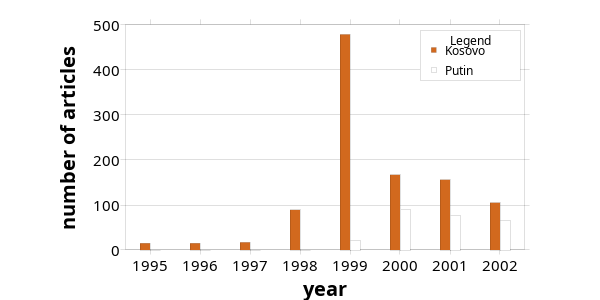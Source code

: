 @startjcckit(600,300)
data/common/x = 1995 1996 1997 1998 1999 2000 2001 2002 
data/curves = kosovo putin 
data/kosovo/ = data/common/ 
data/kosovo/title = Kosovo 
data/kosovo/y = 15 15 17 89 479 167 156 105 
data/putin/title = Putin 
data/putin/ = data/common/ 
data/putin/y = 0 0 0 0 21 91 77 65 
background = 0xffffff 
plot/initialHintForNextCurve/className = jcckit.plot.PositionHint 
plot/initialHintForNextCurve/position = -0.01 0.1 
defaultAxisParameters/ticLabelFormat = %d 
defaultAxisParameters/ticLabelAttributes/fontSize = 0.03 
defaultAxisParameters/axisLabelAttributes/fontSize = 0.04 
defaultAxisParameters/axisLabelAttributes/fontStyle = bold 
plot/coordinateSystem/xAxis/ = defaultAxisParameters/ 
plot/coordinateSystem/xAxis/axisLabel = year 
plot/coordinateSystem/xAxis/minimum = 1994.5 
plot/coordinateSystem/xAxis/maximum = 2002.5 
plot/coordinateSystem/xAxis/minimumTic = 1995 
plot/coordinateSystem/xAxis/maximumTic = 2002 
plot/coordinateSystem/yAxis/ = defaultAxisParameters/ 
plot/coordinateSystem/yAxis/axisLabel = number of articles 
plot/coordinateSystem/yAxis/maximum = 500 
plot/coordinateSystem/yAxis/grid = true 
defaultCurveDefinition/symbolFactory/className = jcckit.plot.BarFactory 
defaultCurveDefinition/symbolFactory/size = 0.02 
defaultCurveDefinition/symbolFactory/attributes/className = jcckit.graphic.BasicGraphicAttributes 
defaultCurveDefinition/symbolFactory/attributes/lineColor = 0 
defaultCurveDefinition/withLine = false 
plot/curveFactory/definitions = 1 2 
plot/curveFactory/1/ = defaultCurveDefinition/ 
plot/curveFactory/1/symbolFactory/attributes/fillColor = Chocolate 
plot/curveFactory/2/ = defaultCurveDefinition/ 
plot/curveFactory/2/symbolFactory/attributes/fillColor = 0xffca00
@endjcckit
